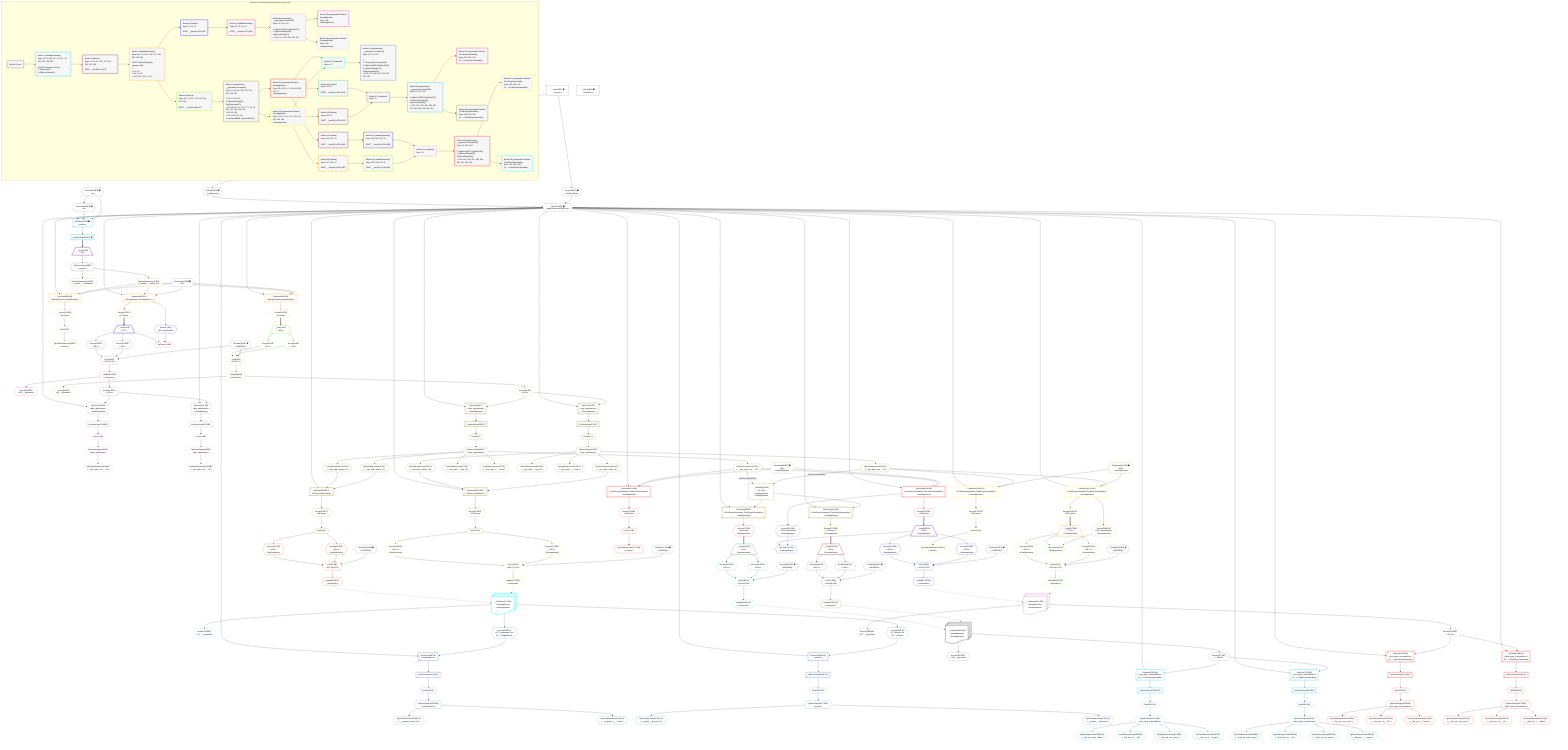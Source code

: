 %%{init: {'themeVariables': { 'fontSize': '12px'}}}%%
graph TD
    classDef path fill:#eee,stroke:#000,color:#000
    classDef plan fill:#fff,stroke-width:1px,color:#000
    classDef itemplan fill:#fff,stroke-width:2px,color:#000
    classDef unbatchedplan fill:#dff,stroke-width:1px,color:#000
    classDef sideeffectplan fill:#fcc,stroke-width:2px,color:#000
    classDef bucket fill:#f6f6f6,color:#000,stroke-width:2px,text-align:left

    subgraph "Buckets for queries/polymorphic/person-app-vulns"
    Bucket0("Bucket 0 (root)"):::bucket
    Bucket1("Bucket 1 (nullableBoundary)<br />Deps: 12, 13, 381, 25, 41, 165, 173, 242, 250, 315, 323<br /><br />ROOT Connectionᐸ9ᐳ[13]<br />1: PgSelect[15]<br />2: PgSelectRows[16]"):::bucket
    Bucket2("Bucket 2 (listItem)<br />Deps: 12, 25, 41, 165, 173, 242, 250, 315, 323<br /><br />ROOT __Item{2}ᐸ16ᐳ[17]"):::bucket
    Bucket3("Bucket 3 (nullableBoundary)<br />Deps: 18, 12, 25, 41, 165, 173, 242, 250, 315, 323<br /><br />ROOT PgSelectSingle{2}ᐸpeopleᐳ[18]<br />1: <br />ᐳ: 19, 20<br />2: 26, 31, 32<br />ᐳ: 370, 371, 380, 27, 30"):::bucket
    Bucket4("Bucket 4 (listItem)<br />Deps: 31, 41, 12<br /><br />ROOT __Item{4}ᐸ371ᐳ[35]"):::bucket
    Bucket5("Bucket 5 (listItem)<br />Deps: 41, 12, 165, 173, 242, 250, 315, 323<br /><br />ROOT __Item{5}ᐸ380ᐳ[37]"):::bucket
    Bucket6("Bucket 6 (nullableBoundary)<br />Deps: 35, 73, 41, 12<br /><br />ROOT __Item{4}ᐸ371ᐳ[35]"):::bucket
    Bucket7("Bucket 7 (polymorphic)<br />__typename: Access[44]<br />Deps: 12, 45, 44, 165, 173, 242, 250, 315, 323<br /><br />1: 47, 61, 99, 124<br />2: PgSelectRows[56], PgSelectRows[70]<br />ᐳ: 55, 58, 69, 72, 75, 76, 77, 78, 79, 100, 101, 102, 103, 104<br />3: 80, 92, 105<br />ᐳ: 376, 379, 85, 110<br />4: PgUnionAll[89], PgUnionAll[114]"):::bucket
    Bucket8("Bucket 8 (polymorphic)<br />__typename: Access[130]<br />Deps: 12, 131, 130<br /><br />1: PgSelect[133], PgSelect[147]<br />2: PgSelectRows[142], PgSelectRows[156]<br />ᐳ: 141, 144, 155, 158, 208, 209"):::bucket
    Bucket9("Bucket 9 (polymorphicPartition)<br />|AwsApplication<br />Deps: 85, 165, 12, 76, 99, 89, 242, 315, 77<br />ᐳAwsApplication"):::bucket
    Bucket10("Bucket 10 (polymorphicPartition)<br />|GcpApplication<br />Deps: 110, 173, 12, 101, 124, 114, 250, 323, 102<br />ᐳGcpApplication"):::bucket
    Bucket11("Bucket 11 (combined)<br />Deps: 12"):::bucket
    Bucket12("Bucket 12 (polymorphic)<br />__typename: Access[178]<br />Deps: 177, 12, 178<br /><br />1: <br />ᐳ: Access[180], Access[194]<br />2: PgSelect[182], PgSelect[196]<br />3: PgSelectRows[191], PgSelectRows[205]<br />ᐳ: 190, 193, 204, 207, 228, 229, 230, 231"):::bucket
    Bucket13("Bucket 13 (listItem)<br />Deps: 242, 12<br /><br />ROOT __Item{13}ᐸ372ᐳ[210]"):::bucket
    Bucket14("Bucket 14 (listItem)<br />Deps: 250, 12<br /><br />ROOT __Item{14}ᐸ373ᐳ[219]"):::bucket
    Bucket15("Bucket 15 (polymorphicPartition)<br />|AwsApplication<br />Deps: 208<br />ᐳAwsApplication"):::bucket
    Bucket16("Bucket 16 (polymorphicPartition)<br />|GcpApplication<br />Deps: 209<br />ᐳGcpApplication"):::bucket
    Bucket17("Bucket 17 (combined)<br />Deps: 12"):::bucket
    Bucket18("Bucket 18 (polymorphic)<br />__typename: Access[255]<br />Deps: 12, 257, 255<br /><br />1: PgSelect[259], PgSelect[273]<br />2: PgSelectRows[268], PgSelectRows[282]<br />ᐳ: 267, 270, 281, 284, 289, 290, 291, 292, 293, 294, 295, 296"):::bucket
    Bucket19("Bucket 19 (listItem)<br />Deps: 218, 315, 12<br /><br />ROOT __Item{19}ᐸ375ᐳ[285]"):::bucket
    Bucket20("Bucket 20 (listItem)<br />Deps: 227, 323, 12<br /><br />ROOT __Item{20}ᐸ378ᐳ[287]"):::bucket
    Bucket21("Bucket 21 (nullableBoundary)<br />Deps: 285, 305, 315, 12<br /><br />ROOT __Item{19}ᐸ375ᐳ[285]"):::bucket
    Bucket22("Bucket 22 (nullableBoundary)<br />Deps: 287, 308, 323, 12<br /><br />ROOT __Item{20}ᐸ378ᐳ[287]"):::bucket
    Bucket23("Bucket 23 (polymorphicPartition)<br />|FirstPartyVulnerability<br />Deps: 290, 291, 292<br />(2) ...ᐳFirstPartyVulnerability"):::bucket
    Bucket24("Bucket 24 (polymorphicPartition)<br />|ThirdPartyVulnerability<br />Deps: 294, 295, 296<br />(2) ...ᐳThirdPartyVulnerability"):::bucket
    Bucket25("Bucket 25 (combined)<br />Deps: 12"):::bucket
    Bucket26("Bucket 26 (polymorphic)<br />__typename: Access[328]<br />Deps: 12, 330, 328<br /><br />1: PgSelect[332], PgSelect[346]<br />2: PgSelectRows[341], PgSelectRows[355]<br />ᐳ: 340, 343, 354, 357, 358, 359, 360, 361, 362, 363"):::bucket
    Bucket27("Bucket 27 (polymorphicPartition)<br />|FirstPartyVulnerability<br />Deps: 358, 359, 360<br />(2) ...ᐳFirstPartyVulnerability"):::bucket
    Bucket28("Bucket 28 (polymorphicPartition)<br />|ThirdPartyVulnerability<br />Deps: 361, 362, 363<br />(2) ...ᐳThirdPartyVulnerability"):::bucket
    end
    Bucket0 --> Bucket1
    Bucket1 --> Bucket2
    Bucket2 --> Bucket3
    Bucket3 --> Bucket4 & Bucket5
    Bucket4 --> Bucket6
    Bucket5 --> Bucket7
    Bucket6 --> Bucket8
    Bucket7 --> Bucket9 & Bucket10
    Bucket8 --> Bucket15 & Bucket16
    Bucket9 --> Bucket11 & Bucket13 & Bucket19
    Bucket10 --> Bucket11 & Bucket14 & Bucket20
    Bucket11 --> Bucket12
    Bucket13 --> Bucket17
    Bucket14 --> Bucket17
    Bucket17 --> Bucket18
    Bucket18 --> Bucket23 & Bucket24
    Bucket19 --> Bucket21
    Bucket20 --> Bucket22
    Bucket21 --> Bucket25
    Bucket22 --> Bucket25
    Bucket25 --> Bucket26
    Bucket26 --> Bucket27 & Bucket28

    %% plan dependencies
    Object12{{"Object[12∈0] ➊<br />ᐸ{pgSettings,withPgClient}ᐳ"}}:::plan
    Access10{{"Access[10∈0] ➊<br />ᐸ2.pgSettingsᐳ"}}:::plan
    Access11{{"Access[11∈0] ➊<br />ᐸ2.withPgClientᐳ"}}:::plan
    Access10 & Access11 --> Object12
    __Value2["__Value[2∈0] ➊<br />ᐸcontextᐳ"]:::plan
    __Value2 --> Access10
    __Value2 --> Access11
    Connection13{{"Connection[13∈0] ➊<br />ᐸ9ᐳ"}}:::plan
    Constant381{{"Constant[381∈0] ➊<br />ᐸ4ᐳ"}}:::plan
    Constant381 --> Connection13
    __Value4["__Value[4∈0] ➊<br />ᐸrootValueᐳ"]:::plan
    Connection25{{"Connection[25∈0] ➊<br />ᐸ21ᐳ"}}:::plan
    Constant41{{"Constant[41∈0] ➊<br />ᐸ[HIDDEN]ᐳ"}}:::plan
    Constant165{{"Constant[165∈0] ➊<br />ᐸ[HIDDEN]ᐳ"}}:::plan
    Constant173{{"Constant[173∈0] ➊<br />ᐸ[HIDDEN]ᐳ"}}:::plan
    Constant242{{"Constant[242∈0] ➊<br />ᐸ[HIDDEN]ᐳ"}}:::plan
    Constant250{{"Constant[250∈0] ➊<br />ᐸ[HIDDEN]ᐳ"}}:::plan
    Constant315{{"Constant[315∈0] ➊<br />ᐸ[HIDDEN]ᐳ"}}:::plan
    Constant323{{"Constant[323∈0] ➊<br />ᐸ[HIDDEN]ᐳ"}}:::plan
    PgSelect15[["PgSelect[15∈1] ➊<br />ᐸpeopleᐳ"]]:::plan
    Object12 & Connection13 & Constant381 --> PgSelect15
    PgSelectRows16[["PgSelectRows[16∈1] ➊"]]:::plan
    PgSelect15 --> PgSelectRows16
    __Item17[/"__Item[17∈2]<br />ᐸ16ᐳ"\]:::itemplan
    PgSelectRows16 ==> __Item17
    PgSelectSingle18{{"PgSelectSingle[18∈2]<br />ᐸpeopleᐳ"}}:::plan
    __Item17 --> PgSelectSingle18
    PgUnionAll26[["PgUnionAll[26∈3]<br />ᐸAwsApplication,GcpApplicationᐳ"]]:::plan
    PgClassExpression19{{"PgClassExpression[19∈3]<br />ᐸ__people__.”person_id”ᐳ"}}:::plan
    Object12 & PgClassExpression19 & Connection25 --> PgUnionAll26
    PgUnionAll31[["PgUnionAll[31∈3]<br />ᐸAwsApplication,GcpApplicationᐳ"]]:::plan
    Object12 & PgClassExpression19 & Connection25 --> PgUnionAll31
    PgUnionAll32[["PgUnionAll[32∈3]<br />ᐸAwsApplication,GcpApplicationᐳ"]]:::plan
    Object12 & PgClassExpression19 & Connection25 --> PgUnionAll32
    PgSelectSingle18 --> PgClassExpression19
    PgClassExpression20{{"PgClassExpression[20∈3]<br />ᐸ__people__.”username”ᐳ"}}:::plan
    PgSelectSingle18 --> PgClassExpression20
    First27{{"First[27∈3]"}}:::plan
    Access370{{"Access[370∈3]<br />ᐸ26.itemsᐳ"}}:::plan
    Access370 --> First27
    PgClassExpression30{{"PgClassExpression[30∈3]<br />ᐸcount(*)ᐳ"}}:::plan
    First27 --> PgClassExpression30
    PgUnionAll26 --> Access370
    Access371{{"Access[371∈3]<br />ᐸ31.itemsᐳ"}}:::plan
    PgUnionAll31 --> Access371
    Access380{{"Access[380∈3]<br />ᐸ32.itemsᐳ"}}:::plan
    PgUnionAll32 --> Access380
    __Item35[/"__Item[35∈4]<br />ᐸ371ᐳ"\]:::itemplan
    Access371 ==> __Item35
    Access73{{"Access[73∈4]<br />ᐸ31.cursorDetailsᐳ"}}:::plan
    PgUnionAll31 --> Access73
    List128{{"List[128∈6]<br />ᐸ125,126,41ᐳ"}}:::plan
    Access125{{"Access[125∈6]<br />ᐸ35.0ᐳ"}}:::plan
    Access126{{"Access[126∈6]<br />ᐸ35.1ᐳ"}}:::plan
    Access125 & Access126 & Constant41 --> List128
    PgCursor74{{"PgCursor[74∈6]"}}:::plan
    __Item35 & Access73 --> PgCursor74
    __Item35 --> Access125
    __Item35 --> Access126
    Lambda129{{"Lambda[129∈6]<br />ᐸtoSpecifierᐳ"}}:::plan
    List128 --> Lambda129
    Access130{{"Access[130∈6]<br />ᐸ129.__typenameᐳ"}}:::plan
    Lambda129 --> Access130
    Access131{{"Access[131∈6]<br />ᐸ129.idᐳ"}}:::plan
    Lambda129 --> Access131
    PgSelect133[["PgSelect[133∈8]<br />ᐸaws_applicationsᐳ<br />ᐳAwsApplication"]]:::plan
    Object12 & Access131 --> PgSelect133
    PgSelect147[["PgSelect[147∈8]<br />ᐸgcp_applicationsᐳ<br />ᐳGcpApplication"]]:::plan
    Object12 & Access131 --> PgSelect147
    First141{{"First[141∈8]^"}}:::plan
    PgSelectRows142[["PgSelectRows[142∈8]^"]]:::plan
    PgSelectRows142 --> First141
    PgSelect133 --> PgSelectRows142
    PgSelectSingle144{{"PgSelectSingle[144∈8]^<br />ᐸaws_applicationsᐳ"}}:::plan
    First141 --> PgSelectSingle144
    First155{{"First[155∈8]^"}}:::plan
    PgSelectRows156[["PgSelectRows[156∈8]^"]]:::plan
    PgSelectRows156 --> First155
    PgSelect147 --> PgSelectRows156
    PgSelectSingle158{{"PgSelectSingle[158∈8]^<br />ᐸgcp_applicationsᐳ"}}:::plan
    First155 --> PgSelectSingle158
    PgClassExpression208{{"PgClassExpression[208∈8]^<br />ᐸ__aws_appl...ons__.”id”ᐳ"}}:::plan
    PgSelectSingle144 --> PgClassExpression208
    PgClassExpression209{{"PgClassExpression[209∈8]^<br />ᐸ__gcp_appl...ons__.”id”ᐳ"}}:::plan
    PgSelectSingle158 --> PgClassExpression209
    List42{{"List[42∈5]<br />ᐸ39,40,41ᐳ"}}:::plan
    Access39{{"Access[39∈5]<br />ᐸ37.0ᐳ"}}:::plan
    Access40{{"Access[40∈5]<br />ᐸ37.1ᐳ"}}:::plan
    Access39 & Access40 & Constant41 --> List42
    __Item37[/"__Item[37∈5]<br />ᐸ380ᐳ"\]:::itemplan
    Access380 ==> __Item37
    __Item37 --> Access39
    __Item37 --> Access40
    Lambda43{{"Lambda[43∈5]<br />ᐸtoSpecifierᐳ"}}:::plan
    List42 --> Lambda43
    Access44{{"Access[44∈5]<br />ᐸ43.__typenameᐳ"}}:::plan
    Lambda43 --> Access44
    Access45{{"Access[45∈5]<br />ᐸ43.idᐳ"}}:::plan
    Lambda43 --> Access45
    PgUnionAll80[["PgUnionAll[80∈7]^<br />ᐸPerson,Organizationᐳ"]]:::plan
    PgClassExpression78{{"PgClassExpression[78∈7]^<br />ᐸ__aws_appl...person_id”ᐳ"}}:::plan
    PgClassExpression79{{"PgClassExpression[79∈7]^<br />ᐸ__aws_appl...zation_id”ᐳ"}}:::plan
    Object12 & PgClassExpression78 & PgClassExpression79 --> PgUnionAll80
    PgUnionAll105[["PgUnionAll[105∈7]^<br />ᐸPerson,Organizationᐳ"]]:::plan
    PgClassExpression103{{"PgClassExpression[103∈7]^<br />ᐸ__gcp_appl...person_id”ᐳ"}}:::plan
    PgClassExpression104{{"PgClassExpression[104∈7]^<br />ᐸ__gcp_appl...zation_id”ᐳ"}}:::plan
    Object12 & PgClassExpression103 & PgClassExpression104 --> PgUnionAll105
    PgSelect47[["PgSelect[47∈7]<br />ᐸaws_applicationsᐳ<br />ᐳAwsApplication"]]:::plan
    Object12 & Access45 --> PgSelect47
    PgSelect61[["PgSelect[61∈7]<br />ᐸgcp_applicationsᐳ<br />ᐳGcpApplication"]]:::plan
    Object12 & Access45 --> PgSelect61
    PgUnionAll89[["PgUnionAll[89∈7]<br />ᐸFirstPartyVulnerability,ThirdPartyVulnerabilityᐳ<br />ᐳAwsApplication"]]:::plan
    __DataOnly92["__DataOnly[92∈7]<br />ᐸ76,101ᐳ<br />ᐳAwsApplication<br />ᐳGcpApplication"]:::plan
    Object12 & __DataOnly92 --> PgUnionAll89
    PgClassExpression76{{"PgClassExpression[76∈7]^<br />ᐸ__aws_appl...ons__.”id”ᐳ"}}:::plan
    PgClassExpression101{{"PgClassExpression[101∈7]^<br />ᐸ__gcp_appl...ons__.”id”ᐳ"}}:::plan
    PgClassExpression76 -->|"trapError;trapInhibited"| __DataOnly92
    PgClassExpression101 -->|"trapError;trapInhibited"| __DataOnly92
    PgUnionAll114[["PgUnionAll[114∈7]<br />ᐸFirstPartyVulnerability,ThirdPartyVulnerabilityᐳ<br />ᐳGcpApplication"]]:::plan
    Object12 & __DataOnly92 --> PgUnionAll114
    First55{{"First[55∈7]^"}}:::plan
    PgSelectRows56[["PgSelectRows[56∈7]^"]]:::plan
    PgSelectRows56 --> First55
    PgSelect47 --> PgSelectRows56
    PgSelectSingle58{{"PgSelectSingle[58∈7]^<br />ᐸaws_applicationsᐳ"}}:::plan
    First55 --> PgSelectSingle58
    First69{{"First[69∈7]^"}}:::plan
    PgSelectRows70[["PgSelectRows[70∈7]^"]]:::plan
    PgSelectRows70 --> First69
    PgSelect61 --> PgSelectRows70
    PgSelectSingle72{{"PgSelectSingle[72∈7]^<br />ᐸgcp_applicationsᐳ"}}:::plan
    First69 --> PgSelectSingle72
    PgClassExpression75{{"PgClassExpression[75∈7]^<br />ᐸ__aws_appl..._.”aws_id”ᐳ"}}:::plan
    PgSelectSingle58 --> PgClassExpression75
    PgSelectSingle58 --> PgClassExpression76
    PgClassExpression77{{"PgClassExpression[77∈7]^<br />ᐸ__aws_appl...s__.”name”ᐳ"}}:::plan
    PgSelectSingle58 --> PgClassExpression77
    PgSelectSingle58 --> PgClassExpression78
    PgSelectSingle58 --> PgClassExpression79
    First85{{"First[85∈7]^"}}:::plan
    Access376{{"Access[376∈7]^<br />ᐸ80.itemsᐳ"}}:::plan
    Access376 --> First85
    PgClassExpression100{{"PgClassExpression[100∈7]^<br />ᐸ__gcp_appl..._.”gcp_id”ᐳ"}}:::plan
    PgSelectSingle72 --> PgClassExpression100
    PgSelectSingle72 --> PgClassExpression101
    PgClassExpression102{{"PgClassExpression[102∈7]^<br />ᐸ__gcp_appl...s__.”name”ᐳ"}}:::plan
    PgSelectSingle72 --> PgClassExpression102
    PgSelectSingle72 --> PgClassExpression103
    PgSelectSingle72 --> PgClassExpression104
    First110{{"First[110∈7]^"}}:::plan
    Access379{{"Access[379∈7]^<br />ᐸ105.itemsᐳ"}}:::plan
    Access379 --> First110
    PgUnionAll80 --> Access376
    PgUnionAll105 --> Access379
    Connection99{{"Connection[99∈7] ➊<br />ᐸ94ᐳ<br />ᐳAwsApplication"}}:::plan
    Connection124{{"Connection[124∈7] ➊<br />ᐸ119ᐳ<br />ᐳGcpApplication"}}:::plan
    List166{{"List[166∈9]^<br />ᐸ161,163,165ᐳ"}}:::plan
    Access161{{"Access[161∈9]<br />ᐸ85.0ᐳ<br />ᐳAwsApplication"}}:::plan
    Access163{{"Access[163∈9]<br />ᐸ85.1ᐳ<br />ᐳAwsApplication"}}:::plan
    Access161 & Access163 & Constant165 --> List166
    PgUnionAll212[["PgUnionAll[212∈9]<br />ᐸFirstPartyVulnerability,ThirdPartyVulnerabilityᐳ<br />ᐳAwsApplication"]]:::plan
    Object12 & PgClassExpression76 & Connection99 --> PgUnionAll212
    PgUnionAll218[["PgUnionAll[218∈9]<br />ᐸFirstPartyVulnerability,ThirdPartyVulnerabilityᐳ<br />ᐳAwsApplication"]]:::plan
    Object12 & PgClassExpression76 & Connection99 --> PgUnionAll218
    First85 --> Access161
    First85 --> Access163
    Lambda167{{"Lambda[167∈9]^<br />ᐸtoSpecifierᐳ"}}:::plan
    List166 --> Lambda167
    First213{{"First[213∈9]^"}}:::plan
    Access374{{"Access[374∈9]^<br />ᐸ212.itemsᐳ"}}:::plan
    Access374 --> First213
    PgClassExpression217{{"PgClassExpression[217∈9]^<br />ᐸcount(*)ᐳ"}}:::plan
    First213 --> PgClassExpression217
    Access372{{"Access[372∈9]<br />ᐸ89.itemsᐳ<br />ᐳAwsApplication"}}:::plan
    PgUnionAll89 --> Access372
    PgUnionAll212 --> Access374
    Access375{{"Access[375∈9]^<br />ᐸ218.itemsᐳ"}}:::plan
    PgUnionAll218 --> Access375
    Access178{{"Access[178∈11]^<br />ᐸ177.__typenameᐳ"}}:::plan
    __Value177:::plan@{shape: docs, label: "__Combined[177∈11]<br />ᐳAwsApplication<br />ᐳGcpApplication"}
    __Value177 --> Access178
    PgSelect182[["PgSelect[182∈12]^<br />ᐸorganizationsᐳ"]]:::plan
    Access180{{"Access[180∈12]<br />ᐸ177.organization_idᐳ<br />(2) ...ᐳOrganization"}}:::plan
    Object12 & Access180 --> PgSelect182
    PgSelect196[["PgSelect[196∈12]^<br />ᐸpeopleᐳ"]]:::plan
    Access194{{"Access[194∈12]<br />ᐸ177.person_idᐳ<br />(2) ...ᐳPerson"}}:::plan
    Object12 & Access194 --> PgSelect196
    __Value177 --> Access180
    First190{{"First[190∈12]^"}}:::plan
    PgSelectRows191[["PgSelectRows[191∈12]^"]]:::plan
    PgSelectRows191 --> First190
    PgSelect182 --> PgSelectRows191
    PgSelectSingle193{{"PgSelectSingle[193∈12]^<br />ᐸorganizationsᐳ"}}:::plan
    First190 --> PgSelectSingle193
    __Value177 --> Access194
    First204{{"First[204∈12]^"}}:::plan
    PgSelectRows205[["PgSelectRows[205∈12]^"]]:::plan
    PgSelectRows205 --> First204
    PgSelect196 --> PgSelectRows205
    PgSelectSingle207{{"PgSelectSingle[207∈12]^<br />ᐸpeopleᐳ"}}:::plan
    First204 --> PgSelectSingle207
    PgClassExpression228{{"PgClassExpression[228∈12]^<br />ᐸ__organiza...zation_id”ᐳ"}}:::plan
    PgSelectSingle193 --> PgClassExpression228
    PgClassExpression229{{"PgClassExpression[229∈12]^<br />ᐸ__organiza...s__.”name”ᐳ"}}:::plan
    PgSelectSingle193 --> PgClassExpression229
    PgClassExpression230{{"PgClassExpression[230∈12]^<br />ᐸ__people__.”person_id”ᐳ"}}:::plan
    PgSelectSingle207 --> PgClassExpression230
    PgClassExpression231{{"PgClassExpression[231∈12]^<br />ᐸ__people__.”username”ᐳ"}}:::plan
    PgSelectSingle207 --> PgClassExpression231
    List243{{"List[243∈13]^<br />ᐸ238,240,242ᐳ"}}:::plan
    Access238{{"Access[238∈13]^<br />ᐸ210.0ᐳ"}}:::plan
    Access240{{"Access[240∈13]^<br />ᐸ210.1ᐳ"}}:::plan
    Access238 & Access240 & Constant242 --> List243
    __Item210[/"__Item[210∈13]<br />ᐸ372ᐳ<br />ᐳAwsApplication"\]:::itemplan
    Access372 ==> __Item210
    __Item210 --> Access238
    __Item210 --> Access240
    Lambda244{{"Lambda[244∈13]^<br />ᐸtoSpecifierᐳ"}}:::plan
    List243 --> Lambda244
    Access255{{"Access[255∈17]^<br />ᐸ254.__typenameᐳ"}}:::plan
    __Value254:::plan@{shape: docs, label: "__Combined[254∈17]<br />ᐳAwsApplication<br />ᐳGcpApplication"}
    __Value254 --> Access255
    Access257{{"Access[257∈17]^<br />ᐸ254.idᐳ"}}:::plan
    __Value254 --> Access257
    PgSelect259[["PgSelect[259∈18]<br />ᐸfirst_party_vulnerabilitiesᐳ<br />(2) ...ᐳFirstPartyVulnerability"]]:::plan
    Object12 & Access257 --> PgSelect259
    PgSelect273[["PgSelect[273∈18]<br />ᐸthird_party_vulnerabilitiesᐳ<br />(2) ...ᐳThirdPartyVulnerability"]]:::plan
    Object12 & Access257 --> PgSelect273
    First267{{"First[267∈18]^"}}:::plan
    PgSelectRows268[["PgSelectRows[268∈18]^"]]:::plan
    PgSelectRows268 --> First267
    PgSelect259 --> PgSelectRows268
    PgSelectSingle270{{"PgSelectSingle[270∈18]^<br />ᐸfirst_party_vulnerabilitiesᐳ"}}:::plan
    First267 --> PgSelectSingle270
    First281{{"First[281∈18]^"}}:::plan
    PgSelectRows282[["PgSelectRows[282∈18]^"]]:::plan
    PgSelectRows282 --> First281
    PgSelect273 --> PgSelectRows282
    PgSelectSingle284{{"PgSelectSingle[284∈18]^<br />ᐸthird_party_vulnerabilitiesᐳ"}}:::plan
    First281 --> PgSelectSingle284
    PgClassExpression289{{"PgClassExpression[289∈18]^<br />ᐸ__first_pa...team_name”ᐳ"}}:::plan
    PgSelectSingle270 --> PgClassExpression289
    PgClassExpression290{{"PgClassExpression[290∈18]^<br />ᐸ__first_pa...ies__.”id”ᐳ"}}:::plan
    PgSelectSingle270 --> PgClassExpression290
    PgClassExpression291{{"PgClassExpression[291∈18]^<br />ᐸ__first_pa...vss_score”ᐳ"}}:::plan
    PgSelectSingle270 --> PgClassExpression291
    PgClassExpression292{{"PgClassExpression[292∈18]^<br />ᐸ__first_pa...s__.”name”ᐳ"}}:::plan
    PgSelectSingle270 --> PgClassExpression292
    PgClassExpression293{{"PgClassExpression[293∈18]^<br />ᐸ__third_pa...ndor_name”ᐳ"}}:::plan
    PgSelectSingle284 --> PgClassExpression293
    PgClassExpression294{{"PgClassExpression[294∈18]^<br />ᐸ__third_pa...ies__.”id”ᐳ"}}:::plan
    PgSelectSingle284 --> PgClassExpression294
    PgClassExpression295{{"PgClassExpression[295∈18]^<br />ᐸ__third_pa...vss_score”ᐳ"}}:::plan
    PgSelectSingle284 --> PgClassExpression295
    PgClassExpression296{{"PgClassExpression[296∈18]^<br />ᐸ__third_pa...s__.”name”ᐳ"}}:::plan
    PgSelectSingle284 --> PgClassExpression296
    __Item285[/"__Item[285∈19]<br />ᐸ375ᐳ<br />ᐳAwsApplication"\]:::itemplan
    Access375 ==> __Item285
    Access305{{"Access[305∈19]<br />ᐸ218.cursorDetailsᐳ<br />ᐳAwsApplication"}}:::plan
    PgUnionAll218 --> Access305
    List316{{"List[316∈21]^<br />ᐸ311,313,315ᐳ"}}:::plan
    Access311{{"Access[311∈21]<br />ᐸ285.0ᐳ<br />ᐳAwsApplication"}}:::plan
    Access313{{"Access[313∈21]<br />ᐸ285.1ᐳ<br />ᐳAwsApplication"}}:::plan
    Access311 & Access313 & Constant315 --> List316
    PgCursor307{{"PgCursor[307∈21]<br />ᐳAwsApplication"}}:::plan
    __Item285 & Access305 --> PgCursor307
    __Item285 --> Access311
    __Item285 --> Access313
    Lambda317{{"Lambda[317∈21]^<br />ᐸtoSpecifierᐳ"}}:::plan
    List316 --> Lambda317
    Access328{{"Access[328∈25]^<br />ᐸ327.__typenameᐳ"}}:::plan
    __Value327:::plan@{shape: docs, label: "__Combined[327∈25]<br />ᐳAwsApplication<br />ᐳGcpApplication"}
    __Value327 --> Access328
    Access330{{"Access[330∈25]^<br />ᐸ327.idᐳ"}}:::plan
    __Value327 --> Access330
    PgSelect332[["PgSelect[332∈26]<br />ᐸfirst_party_vulnerabilitiesᐳ<br />(2) ...ᐳFirstPartyVulnerability"]]:::plan
    Object12 & Access330 --> PgSelect332
    PgSelect346[["PgSelect[346∈26]<br />ᐸthird_party_vulnerabilitiesᐳ<br />(2) ...ᐳThirdPartyVulnerability"]]:::plan
    Object12 & Access330 --> PgSelect346
    First340{{"First[340∈26]^"}}:::plan
    PgSelectRows341[["PgSelectRows[341∈26]^"]]:::plan
    PgSelectRows341 --> First340
    PgSelect332 --> PgSelectRows341
    PgSelectSingle343{{"PgSelectSingle[343∈26]^<br />ᐸfirst_party_vulnerabilitiesᐳ"}}:::plan
    First340 --> PgSelectSingle343
    First354{{"First[354∈26]^"}}:::plan
    PgSelectRows355[["PgSelectRows[355∈26]^"]]:::plan
    PgSelectRows355 --> First354
    PgSelect346 --> PgSelectRows355
    PgSelectSingle357{{"PgSelectSingle[357∈26]^<br />ᐸthird_party_vulnerabilitiesᐳ"}}:::plan
    First354 --> PgSelectSingle357
    PgClassExpression358{{"PgClassExpression[358∈26]^<br />ᐸ__first_pa...vss_score”ᐳ"}}:::plan
    PgSelectSingle343 --> PgClassExpression358
    PgClassExpression359{{"PgClassExpression[359∈26]^<br />ᐸ__first_pa...ies__.”id”ᐳ"}}:::plan
    PgSelectSingle343 --> PgClassExpression359
    PgClassExpression360{{"PgClassExpression[360∈26]^<br />ᐸ__first_pa...s__.”name”ᐳ"}}:::plan
    PgSelectSingle343 --> PgClassExpression360
    PgClassExpression361{{"PgClassExpression[361∈26]^<br />ᐸ__third_pa...vss_score”ᐳ"}}:::plan
    PgSelectSingle357 --> PgClassExpression361
    PgClassExpression362{{"PgClassExpression[362∈26]^<br />ᐸ__third_pa...ies__.”id”ᐳ"}}:::plan
    PgSelectSingle357 --> PgClassExpression362
    PgClassExpression363{{"PgClassExpression[363∈26]^<br />ᐸ__third_pa...s__.”name”ᐳ"}}:::plan
    PgSelectSingle357 --> PgClassExpression363
    List174{{"List[174∈10]^<br />ᐸ169,171,173ᐳ"}}:::plan
    Access169{{"Access[169∈10]<br />ᐸ110.0ᐳ<br />ᐳGcpApplication"}}:::plan
    Access171{{"Access[171∈10]<br />ᐸ110.1ᐳ<br />ᐳGcpApplication"}}:::plan
    Access169 & Access171 & Constant173 --> List174
    PgUnionAll221[["PgUnionAll[221∈10]<br />ᐸFirstPartyVulnerability,ThirdPartyVulnerabilityᐳ<br />ᐳGcpApplication"]]:::plan
    Object12 & PgClassExpression101 & Connection124 --> PgUnionAll221
    PgUnionAll227[["PgUnionAll[227∈10]<br />ᐸFirstPartyVulnerability,ThirdPartyVulnerabilityᐳ<br />ᐳGcpApplication"]]:::plan
    Object12 & PgClassExpression101 & Connection124 --> PgUnionAll227
    First110 --> Access169
    First110 --> Access171
    Lambda175{{"Lambda[175∈10]^<br />ᐸtoSpecifierᐳ"}}:::plan
    List174 --> Lambda175
    First222{{"First[222∈10]^"}}:::plan
    Access377{{"Access[377∈10]^<br />ᐸ221.itemsᐳ"}}:::plan
    Access377 --> First222
    PgClassExpression226{{"PgClassExpression[226∈10]^<br />ᐸcount(*)ᐳ"}}:::plan
    First222 --> PgClassExpression226
    Access373{{"Access[373∈10]<br />ᐸ114.itemsᐳ<br />ᐳGcpApplication"}}:::plan
    PgUnionAll114 --> Access373
    PgUnionAll221 --> Access377
    Access378{{"Access[378∈10]^<br />ᐸ227.itemsᐳ"}}:::plan
    PgUnionAll227 --> Access378
    List251{{"List[251∈14]^<br />ᐸ246,248,250ᐳ"}}:::plan
    Access246{{"Access[246∈14]^<br />ᐸ219.0ᐳ"}}:::plan
    Access248{{"Access[248∈14]^<br />ᐸ219.1ᐳ"}}:::plan
    Access246 & Access248 & Constant250 --> List251
    __Item219[/"__Item[219∈14]<br />ᐸ373ᐳ<br />ᐳGcpApplication"\]:::itemplan
    Access373 ==> __Item219
    __Item219 --> Access246
    __Item219 --> Access248
    Lambda252{{"Lambda[252∈14]^<br />ᐸtoSpecifierᐳ"}}:::plan
    List251 --> Lambda252
    __Item287[/"__Item[287∈20]<br />ᐸ378ᐳ<br />ᐳGcpApplication"\]:::itemplan
    Access378 ==> __Item287
    Access308{{"Access[308∈20]<br />ᐸ227.cursorDetailsᐳ<br />ᐳGcpApplication"}}:::plan
    PgUnionAll227 --> Access308
    List324{{"List[324∈22]^<br />ᐸ319,321,323ᐳ"}}:::plan
    Access319{{"Access[319∈22]<br />ᐸ287.0ᐳ<br />ᐳGcpApplication"}}:::plan
    Access321{{"Access[321∈22]<br />ᐸ287.1ᐳ<br />ᐳGcpApplication"}}:::plan
    Access319 & Access321 & Constant323 --> List324
    PgCursor310{{"PgCursor[310∈22]<br />ᐳGcpApplication"}}:::plan
    __Item287 & Access308 --> PgCursor310
    __Item287 --> Access319
    __Item287 --> Access321
    Lambda325{{"Lambda[325∈22]^<br />ᐸtoSpecifierᐳ"}}:::plan
    List324 --> Lambda325

    %% define steps
    classDef bucket0 stroke:#696969
    class Bucket0,__Value2,__Value4,Access10,Access11,Object12,Connection13,Connection25,Constant41,Constant165,Constant173,Constant242,Constant250,Constant315,Constant323,Constant381 bucket0
    classDef bucket1 stroke:#00bfff
    class Bucket1,PgSelect15,PgSelectRows16 bucket1
    classDef bucket2 stroke:#7f007f
    class Bucket2,__Item17,PgSelectSingle18 bucket2
    classDef bucket3 stroke:#ffa500
    class Bucket3,PgClassExpression19,PgClassExpression20,PgUnionAll26,First27,PgClassExpression30,PgUnionAll31,PgUnionAll32,Access370,Access371,Access380 bucket3
    classDef bucket4 stroke:#0000ff
    class Bucket4,__Item35,Access73 bucket4
    classDef bucket5 stroke:#7fff00
    class Bucket5,__Item37,Access39,Access40,List42,Lambda43,Access44,Access45 bucket5
    classDef bucket6 stroke:#ff1493
    class Bucket6,PgCursor74,Access125,Access126,List128,Lambda129,Access130,Access131 bucket6
    classDef bucket7 stroke:#808000
    class Bucket7,PgSelect47,First55,PgSelectRows56,PgSelectSingle58,PgSelect61,First69,PgSelectRows70,PgSelectSingle72,PgClassExpression75,PgClassExpression76,PgClassExpression77,PgClassExpression78,PgClassExpression79,PgUnionAll80,First85,PgUnionAll89,__DataOnly92,Connection99,PgClassExpression100,PgClassExpression101,PgClassExpression102,PgClassExpression103,PgClassExpression104,PgUnionAll105,First110,PgUnionAll114,Connection124,Access376,Access379 bucket7
    classDef bucket8 stroke:#dda0dd
    class Bucket8,PgSelect133,First141,PgSelectRows142,PgSelectSingle144,PgSelect147,First155,PgSelectRows156,PgSelectSingle158,PgClassExpression208,PgClassExpression209 bucket8
    classDef bucket9 stroke:#ff0000
    class Bucket9,Access161,Access163,List166,Lambda167,PgUnionAll212,First213,PgClassExpression217,PgUnionAll218,Access372,Access374,Access375 bucket9
    classDef bucket10 stroke:#ffff00
    class Bucket10,Access169,Access171,List174,Lambda175,PgUnionAll221,First222,PgClassExpression226,PgUnionAll227,Access373,Access377,Access378 bucket10
    classDef bucket11 stroke:#00ffff
    class Bucket11,__Value177,Access178 bucket11
    classDef bucket12 stroke:#4169e1
    class Bucket12,Access180,PgSelect182,First190,PgSelectRows191,PgSelectSingle193,Access194,PgSelect196,First204,PgSelectRows205,PgSelectSingle207,PgClassExpression228,PgClassExpression229,PgClassExpression230,PgClassExpression231 bucket12
    classDef bucket13 stroke:#3cb371
    class Bucket13,__Item210,Access238,Access240,List243,Lambda244 bucket13
    classDef bucket14 stroke:#a52a2a
    class Bucket14,__Item219,Access246,Access248,List251,Lambda252 bucket14
    classDef bucket15 stroke:#ff00ff
    class Bucket15 bucket15
    classDef bucket16 stroke:#f5deb3
    class Bucket16 bucket16
    classDef bucket17 stroke:#696969
    class Bucket17,__Value254,Access255,Access257 bucket17
    classDef bucket18 stroke:#00bfff
    class Bucket18,PgSelect259,First267,PgSelectRows268,PgSelectSingle270,PgSelect273,First281,PgSelectRows282,PgSelectSingle284,PgClassExpression289,PgClassExpression290,PgClassExpression291,PgClassExpression292,PgClassExpression293,PgClassExpression294,PgClassExpression295,PgClassExpression296 bucket18
    classDef bucket19 stroke:#7f007f
    class Bucket19,__Item285,Access305 bucket19
    classDef bucket20 stroke:#ffa500
    class Bucket20,__Item287,Access308 bucket20
    classDef bucket21 stroke:#0000ff
    class Bucket21,PgCursor307,Access311,Access313,List316,Lambda317 bucket21
    classDef bucket22 stroke:#7fff00
    class Bucket22,PgCursor310,Access319,Access321,List324,Lambda325 bucket22
    classDef bucket23 stroke:#ff1493
    class Bucket23 bucket23
    classDef bucket24 stroke:#808000
    class Bucket24 bucket24
    classDef bucket25 stroke:#dda0dd
    class Bucket25,__Value327,Access328,Access330 bucket25
    classDef bucket26 stroke:#ff0000
    class Bucket26,PgSelect332,First340,PgSelectRows341,PgSelectSingle343,PgSelect346,First354,PgSelectRows355,PgSelectSingle357,PgClassExpression358,PgClassExpression359,PgClassExpression360,PgClassExpression361,PgClassExpression362,PgClassExpression363 bucket26
    classDef bucket27 stroke:#ffff00
    class Bucket27 bucket27
    classDef bucket28 stroke:#00ffff
    class Bucket28 bucket28

    Lambda167 -.-x __Value177
    Lambda175 -.-x __Value177
    Lambda244 -.-x __Value254
    Lambda252 -.-x __Value254
    Lambda317 -.-x __Value327
    Lambda325 -.-x __Value327